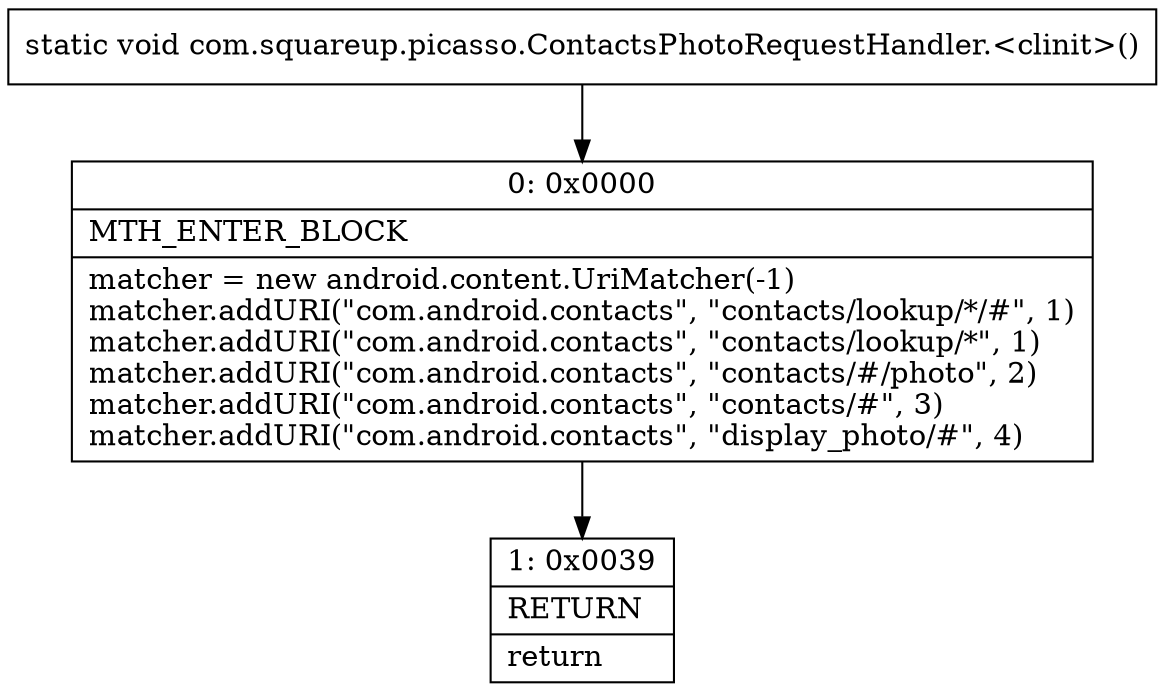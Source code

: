 digraph "CFG forcom.squareup.picasso.ContactsPhotoRequestHandler.\<clinit\>()V" {
Node_0 [shape=record,label="{0\:\ 0x0000|MTH_ENTER_BLOCK\l|matcher = new android.content.UriMatcher(\-1)\lmatcher.addURI(\"com.android.contacts\", \"contacts\/lookup\/*\/#\", 1)\lmatcher.addURI(\"com.android.contacts\", \"contacts\/lookup\/*\", 1)\lmatcher.addURI(\"com.android.contacts\", \"contacts\/#\/photo\", 2)\lmatcher.addURI(\"com.android.contacts\", \"contacts\/#\", 3)\lmatcher.addURI(\"com.android.contacts\", \"display_photo\/#\", 4)\l}"];
Node_1 [shape=record,label="{1\:\ 0x0039|RETURN\l|return\l}"];
MethodNode[shape=record,label="{static void com.squareup.picasso.ContactsPhotoRequestHandler.\<clinit\>() }"];
MethodNode -> Node_0;
Node_0 -> Node_1;
}

